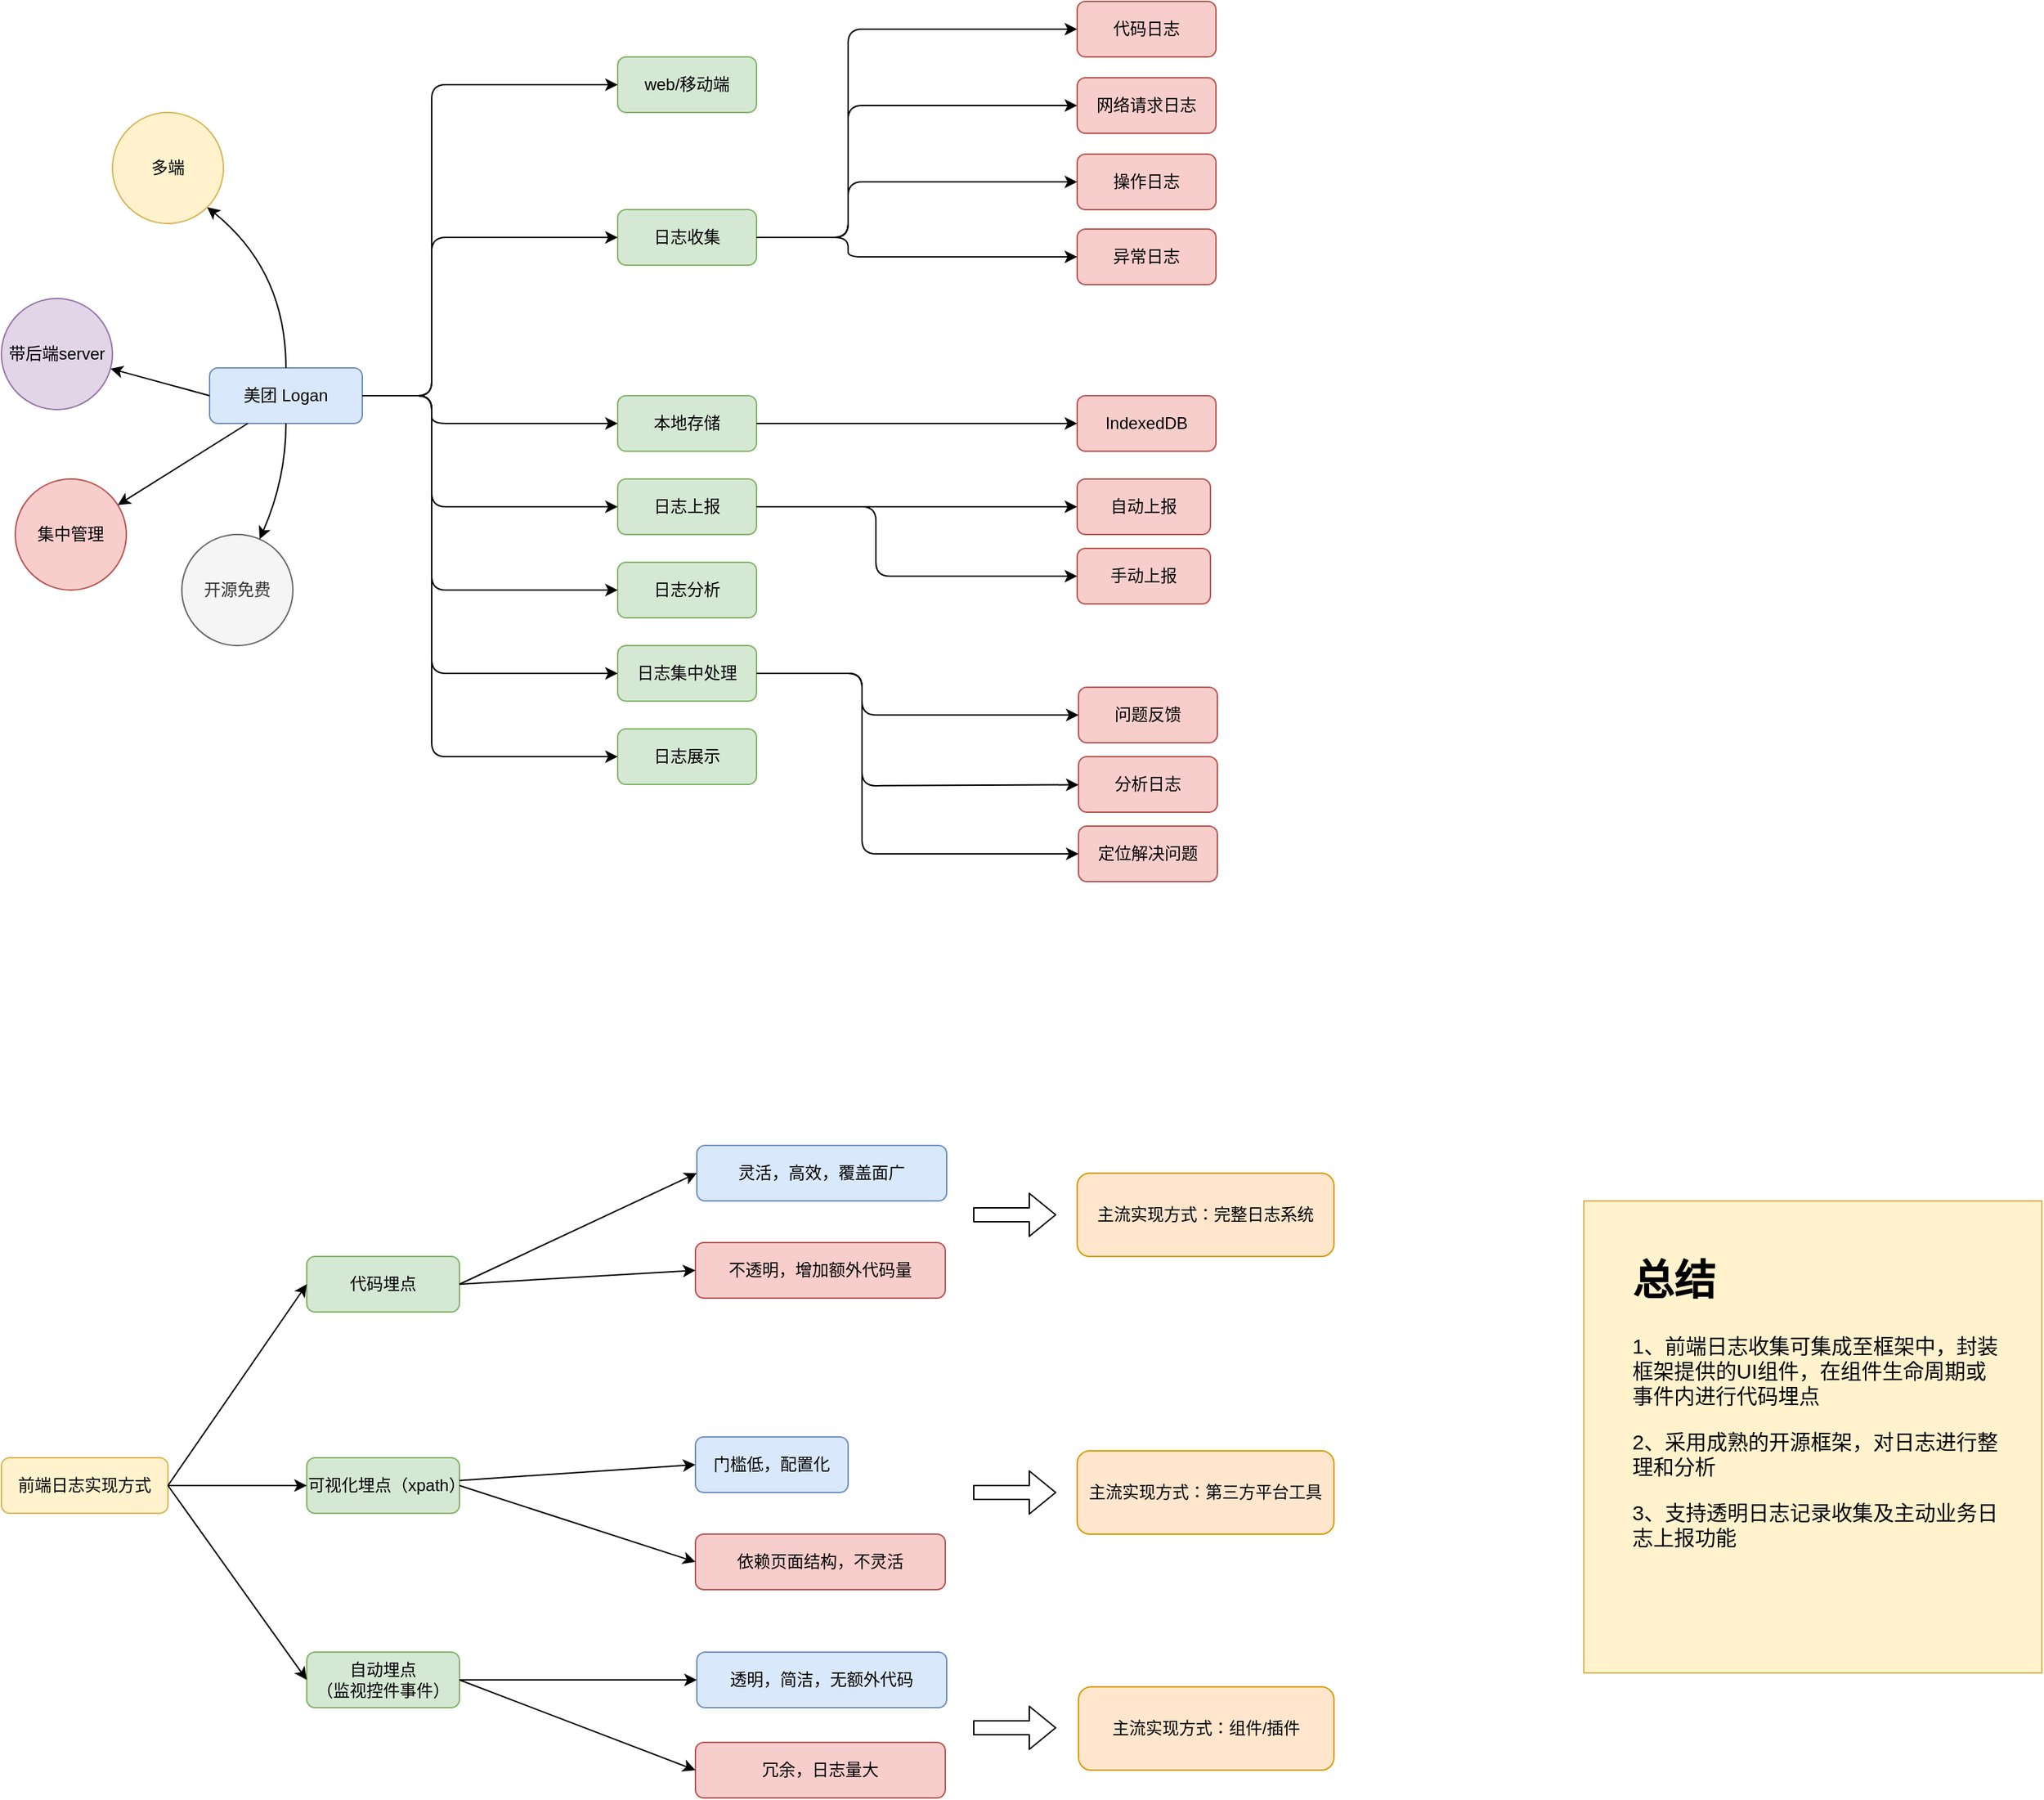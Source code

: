 <mxfile version="13.9.3" type="github">
  <diagram id="TznxjGskonesAPE4rxT5" name="Page-1">
    <mxGraphModel dx="2394" dy="1804" grid="1" gridSize="10" guides="1" tooltips="1" connect="1" arrows="1" fold="1" page="1" pageScale="1" pageWidth="827" pageHeight="1169" math="0" shadow="0">
      <root>
        <mxCell id="0" />
        <mxCell id="1" parent="0" />
        <mxCell id="RIuytmqvGiUhqceMKaMm-1" value="美团 Logan" style="rounded=1;whiteSpace=wrap;html=1;fillColor=#dae8fc;strokeColor=#6c8ebf;" vertex="1" parent="1">
          <mxGeometry x="120" y="120" width="110" height="40" as="geometry" />
        </mxCell>
        <mxCell id="RIuytmqvGiUhqceMKaMm-2" value="前端日志实现方式" style="rounded=1;whiteSpace=wrap;html=1;fillColor=#fff2cc;strokeColor=#d6b656;" vertex="1" parent="1">
          <mxGeometry x="-30" y="905" width="120" height="40" as="geometry" />
        </mxCell>
        <mxCell id="RIuytmqvGiUhqceMKaMm-3" value="web/移动端" style="rounded=1;whiteSpace=wrap;html=1;fillColor=#d5e8d4;strokeColor=#82b366;" vertex="1" parent="1">
          <mxGeometry x="414" y="-104" width="100" height="40" as="geometry" />
        </mxCell>
        <mxCell id="RIuytmqvGiUhqceMKaMm-5" value="日志收集" style="rounded=1;whiteSpace=wrap;html=1;fillColor=#d5e8d4;strokeColor=#82b366;" vertex="1" parent="1">
          <mxGeometry x="414" y="6" width="100" height="40" as="geometry" />
        </mxCell>
        <mxCell id="RIuytmqvGiUhqceMKaMm-6" value="本地存储" style="rounded=1;whiteSpace=wrap;html=1;fillColor=#d5e8d4;strokeColor=#82b366;" vertex="1" parent="1">
          <mxGeometry x="414" y="140" width="100" height="40" as="geometry" />
        </mxCell>
        <mxCell id="RIuytmqvGiUhqceMKaMm-7" value="日志上报" style="rounded=1;whiteSpace=wrap;html=1;fillColor=#d5e8d4;strokeColor=#82b366;" vertex="1" parent="1">
          <mxGeometry x="414" y="200" width="100" height="40" as="geometry" />
        </mxCell>
        <mxCell id="RIuytmqvGiUhqceMKaMm-8" value="日志分析" style="rounded=1;whiteSpace=wrap;html=1;fillColor=#d5e8d4;strokeColor=#82b366;" vertex="1" parent="1">
          <mxGeometry x="414" y="260" width="100" height="40" as="geometry" />
        </mxCell>
        <mxCell id="RIuytmqvGiUhqceMKaMm-11" value="" style="endArrow=classic;html=1;entryX=0;entryY=0.5;entryDx=0;entryDy=0;exitX=1;exitY=0.5;exitDx=0;exitDy=0;" edge="1" parent="1" source="RIuytmqvGiUhqceMKaMm-1" target="RIuytmqvGiUhqceMKaMm-3">
          <mxGeometry width="50" height="50" relative="1" as="geometry">
            <mxPoint x="280" y="150" as="sourcePoint" />
            <mxPoint x="330" y="100" as="targetPoint" />
            <Array as="points">
              <mxPoint x="280" y="140" />
              <mxPoint x="280" y="-84" />
            </Array>
          </mxGeometry>
        </mxCell>
        <mxCell id="RIuytmqvGiUhqceMKaMm-12" value="" style="endArrow=classic;html=1;entryX=0;entryY=0.5;entryDx=0;entryDy=0;exitX=1;exitY=0.5;exitDx=0;exitDy=0;" edge="1" parent="1" source="RIuytmqvGiUhqceMKaMm-1" target="RIuytmqvGiUhqceMKaMm-5">
          <mxGeometry width="50" height="50" relative="1" as="geometry">
            <mxPoint x="280" y="220" as="sourcePoint" />
            <mxPoint x="330" y="170" as="targetPoint" />
            <Array as="points">
              <mxPoint x="280" y="140" />
              <mxPoint x="280" y="26" />
            </Array>
          </mxGeometry>
        </mxCell>
        <mxCell id="RIuytmqvGiUhqceMKaMm-13" value="" style="endArrow=classic;html=1;exitX=1;exitY=0.5;exitDx=0;exitDy=0;entryX=0;entryY=0.5;entryDx=0;entryDy=0;" edge="1" parent="1" source="RIuytmqvGiUhqceMKaMm-1" target="RIuytmqvGiUhqceMKaMm-6">
          <mxGeometry width="50" height="50" relative="1" as="geometry">
            <mxPoint x="360" y="190" as="sourcePoint" />
            <mxPoint x="410" y="140" as="targetPoint" />
            <Array as="points">
              <mxPoint x="280" y="140" />
              <mxPoint x="280" y="160" />
            </Array>
          </mxGeometry>
        </mxCell>
        <mxCell id="RIuytmqvGiUhqceMKaMm-14" value="" style="endArrow=classic;html=1;entryX=0;entryY=0.5;entryDx=0;entryDy=0;exitX=1;exitY=0.5;exitDx=0;exitDy=0;" edge="1" parent="1" source="RIuytmqvGiUhqceMKaMm-1" target="RIuytmqvGiUhqceMKaMm-7">
          <mxGeometry width="50" height="50" relative="1" as="geometry">
            <mxPoint x="240" y="270" as="sourcePoint" />
            <mxPoint x="290" y="220" as="targetPoint" />
            <Array as="points">
              <mxPoint x="280" y="140" />
              <mxPoint x="280" y="220" />
            </Array>
          </mxGeometry>
        </mxCell>
        <mxCell id="RIuytmqvGiUhqceMKaMm-15" value="" style="endArrow=classic;html=1;entryX=0;entryY=0.5;entryDx=0;entryDy=0;exitX=1;exitY=0.5;exitDx=0;exitDy=0;" edge="1" parent="1" source="RIuytmqvGiUhqceMKaMm-1" target="RIuytmqvGiUhqceMKaMm-8">
          <mxGeometry width="50" height="50" relative="1" as="geometry">
            <mxPoint x="280" y="280" as="sourcePoint" />
            <mxPoint x="340" y="270" as="targetPoint" />
            <Array as="points">
              <mxPoint x="280" y="140" />
              <mxPoint x="280" y="280" />
            </Array>
          </mxGeometry>
        </mxCell>
        <mxCell id="RIuytmqvGiUhqceMKaMm-16" value="代码日志" style="rounded=1;whiteSpace=wrap;html=1;fillColor=#f8cecc;strokeColor=#b85450;" vertex="1" parent="1">
          <mxGeometry x="745" y="-144" width="100" height="40" as="geometry" />
        </mxCell>
        <mxCell id="RIuytmqvGiUhqceMKaMm-17" value="日志集中处理" style="rounded=1;whiteSpace=wrap;html=1;fillColor=#d5e8d4;strokeColor=#82b366;" vertex="1" parent="1">
          <mxGeometry x="414" y="320" width="100" height="40" as="geometry" />
        </mxCell>
        <mxCell id="RIuytmqvGiUhqceMKaMm-18" value="" style="endArrow=classic;html=1;entryX=0;entryY=0.5;entryDx=0;entryDy=0;exitX=1;exitY=0.5;exitDx=0;exitDy=0;" edge="1" parent="1" source="RIuytmqvGiUhqceMKaMm-1" target="RIuytmqvGiUhqceMKaMm-17">
          <mxGeometry width="50" height="50" relative="1" as="geometry">
            <mxPoint x="280" y="340" as="sourcePoint" />
            <mxPoint x="260" y="280" as="targetPoint" />
            <Array as="points">
              <mxPoint x="280" y="140" />
              <mxPoint x="280" y="340" />
            </Array>
          </mxGeometry>
        </mxCell>
        <mxCell id="RIuytmqvGiUhqceMKaMm-19" value="网络请求日志" style="rounded=1;whiteSpace=wrap;html=1;fillColor=#f8cecc;strokeColor=#b85450;" vertex="1" parent="1">
          <mxGeometry x="745" y="-89" width="100" height="40" as="geometry" />
        </mxCell>
        <mxCell id="RIuytmqvGiUhqceMKaMm-20" value="操作日志" style="rounded=1;whiteSpace=wrap;html=1;fillColor=#f8cecc;strokeColor=#b85450;" vertex="1" parent="1">
          <mxGeometry x="745" y="-34" width="100" height="40" as="geometry" />
        </mxCell>
        <mxCell id="RIuytmqvGiUhqceMKaMm-21" value="异常日志" style="rounded=1;whiteSpace=wrap;html=1;fillColor=#f8cecc;strokeColor=#b85450;" vertex="1" parent="1">
          <mxGeometry x="745" y="20" width="100" height="40" as="geometry" />
        </mxCell>
        <mxCell id="RIuytmqvGiUhqceMKaMm-29" value="日志展示" style="rounded=1;whiteSpace=wrap;html=1;fillColor=#d5e8d4;strokeColor=#82b366;" vertex="1" parent="1">
          <mxGeometry x="414" y="380" width="100" height="40" as="geometry" />
        </mxCell>
        <mxCell id="RIuytmqvGiUhqceMKaMm-30" value="" style="endArrow=classic;html=1;entryX=0;entryY=0.5;entryDx=0;entryDy=0;exitX=1;exitY=0.5;exitDx=0;exitDy=0;" edge="1" parent="1" source="RIuytmqvGiUhqceMKaMm-1" target="RIuytmqvGiUhqceMKaMm-29">
          <mxGeometry width="50" height="50" relative="1" as="geometry">
            <mxPoint x="280" y="400" as="sourcePoint" />
            <mxPoint x="370" y="390" as="targetPoint" />
            <Array as="points">
              <mxPoint x="280" y="140" />
              <mxPoint x="280" y="400" />
            </Array>
          </mxGeometry>
        </mxCell>
        <mxCell id="RIuytmqvGiUhqceMKaMm-31" value="问题反馈" style="rounded=1;whiteSpace=wrap;html=1;fillColor=#f8cecc;strokeColor=#b85450;" vertex="1" parent="1">
          <mxGeometry x="746" y="350" width="100" height="40" as="geometry" />
        </mxCell>
        <mxCell id="RIuytmqvGiUhqceMKaMm-32" value="分析日志" style="rounded=1;whiteSpace=wrap;html=1;fillColor=#f8cecc;strokeColor=#b85450;" vertex="1" parent="1">
          <mxGeometry x="746" y="400" width="100" height="40" as="geometry" />
        </mxCell>
        <mxCell id="RIuytmqvGiUhqceMKaMm-33" value="定位解决问题" style="rounded=1;whiteSpace=wrap;html=1;fillColor=#f8cecc;strokeColor=#b85450;" vertex="1" parent="1">
          <mxGeometry x="746" y="450" width="100" height="40" as="geometry" />
        </mxCell>
        <mxCell id="RIuytmqvGiUhqceMKaMm-34" value="IndexedDB" style="rounded=1;whiteSpace=wrap;html=1;fillColor=#f8cecc;strokeColor=#b85450;" vertex="1" parent="1">
          <mxGeometry x="745" y="140" width="100" height="40" as="geometry" />
        </mxCell>
        <mxCell id="RIuytmqvGiUhqceMKaMm-35" value="自动上报" style="rounded=1;whiteSpace=wrap;html=1;fillColor=#f8cecc;strokeColor=#b85450;" vertex="1" parent="1">
          <mxGeometry x="745" y="200" width="96" height="40" as="geometry" />
        </mxCell>
        <mxCell id="RIuytmqvGiUhqceMKaMm-36" value="手动上报" style="rounded=1;whiteSpace=wrap;html=1;fillColor=#f8cecc;strokeColor=#b85450;" vertex="1" parent="1">
          <mxGeometry x="745" y="250" width="96" height="40" as="geometry" />
        </mxCell>
        <mxCell id="RIuytmqvGiUhqceMKaMm-37" value="" style="endArrow=classic;html=1;entryX=0;entryY=0.5;entryDx=0;entryDy=0;exitX=1;exitY=0.5;exitDx=0;exitDy=0;" edge="1" parent="1" source="RIuytmqvGiUhqceMKaMm-5" target="RIuytmqvGiUhqceMKaMm-16">
          <mxGeometry width="50" height="50" relative="1" as="geometry">
            <mxPoint x="540" y="60" as="sourcePoint" />
            <mxPoint x="590" y="10" as="targetPoint" />
            <Array as="points">
              <mxPoint x="580" y="26" />
              <mxPoint x="580" y="-124" />
            </Array>
          </mxGeometry>
        </mxCell>
        <mxCell id="RIuytmqvGiUhqceMKaMm-38" value="" style="endArrow=classic;html=1;entryX=0;entryY=0.5;entryDx=0;entryDy=0;exitX=1;exitY=0.5;exitDx=0;exitDy=0;" edge="1" parent="1" source="RIuytmqvGiUhqceMKaMm-5" target="RIuytmqvGiUhqceMKaMm-19">
          <mxGeometry width="50" height="50" relative="1" as="geometry">
            <mxPoint x="550" y="100" as="sourcePoint" />
            <mxPoint x="600" y="50" as="targetPoint" />
            <Array as="points">
              <mxPoint x="580" y="26" />
              <mxPoint x="580" y="-69" />
            </Array>
          </mxGeometry>
        </mxCell>
        <mxCell id="RIuytmqvGiUhqceMKaMm-39" value="" style="endArrow=classic;html=1;entryX=0;entryY=0.5;entryDx=0;entryDy=0;exitX=1;exitY=0.5;exitDx=0;exitDy=0;" edge="1" parent="1" source="RIuytmqvGiUhqceMKaMm-5" target="RIuytmqvGiUhqceMKaMm-20">
          <mxGeometry width="50" height="50" relative="1" as="geometry">
            <mxPoint x="530" y="100" as="sourcePoint" />
            <mxPoint x="580" y="50" as="targetPoint" />
            <Array as="points">
              <mxPoint x="580" y="26" />
              <mxPoint x="580" y="-14" />
            </Array>
          </mxGeometry>
        </mxCell>
        <mxCell id="RIuytmqvGiUhqceMKaMm-40" value="" style="endArrow=classic;html=1;entryX=0;entryY=0.5;entryDx=0;entryDy=0;exitX=1;exitY=0.5;exitDx=0;exitDy=0;" edge="1" parent="1" source="RIuytmqvGiUhqceMKaMm-5" target="RIuytmqvGiUhqceMKaMm-21">
          <mxGeometry width="50" height="50" relative="1" as="geometry">
            <mxPoint x="540" y="120" as="sourcePoint" />
            <mxPoint x="590" y="70" as="targetPoint" />
            <Array as="points">
              <mxPoint x="580" y="26" />
              <mxPoint x="580" y="40" />
            </Array>
          </mxGeometry>
        </mxCell>
        <mxCell id="RIuytmqvGiUhqceMKaMm-41" value="" style="endArrow=classic;html=1;entryX=0;entryY=0.5;entryDx=0;entryDy=0;" edge="1" parent="1" source="RIuytmqvGiUhqceMKaMm-6" target="RIuytmqvGiUhqceMKaMm-34">
          <mxGeometry width="50" height="50" relative="1" as="geometry">
            <mxPoint x="550" y="210" as="sourcePoint" />
            <mxPoint x="600" y="160" as="targetPoint" />
          </mxGeometry>
        </mxCell>
        <mxCell id="RIuytmqvGiUhqceMKaMm-42" value="" style="endArrow=classic;html=1;entryX=0;entryY=0.5;entryDx=0;entryDy=0;" edge="1" parent="1" source="RIuytmqvGiUhqceMKaMm-7" target="RIuytmqvGiUhqceMKaMm-35">
          <mxGeometry width="50" height="50" relative="1" as="geometry">
            <mxPoint x="570" y="280" as="sourcePoint" />
            <mxPoint x="620" y="230" as="targetPoint" />
          </mxGeometry>
        </mxCell>
        <mxCell id="RIuytmqvGiUhqceMKaMm-43" value="" style="endArrow=classic;html=1;entryX=0;entryY=0.5;entryDx=0;entryDy=0;exitX=1;exitY=0.5;exitDx=0;exitDy=0;" edge="1" parent="1" source="RIuytmqvGiUhqceMKaMm-7" target="RIuytmqvGiUhqceMKaMm-36">
          <mxGeometry width="50" height="50" relative="1" as="geometry">
            <mxPoint x="520" y="300" as="sourcePoint" />
            <mxPoint x="570" y="250" as="targetPoint" />
            <Array as="points">
              <mxPoint x="600" y="220" />
              <mxPoint x="600" y="270" />
            </Array>
          </mxGeometry>
        </mxCell>
        <mxCell id="RIuytmqvGiUhqceMKaMm-44" value="" style="endArrow=classic;html=1;entryX=0;entryY=0.5;entryDx=0;entryDy=0;exitX=1;exitY=0.5;exitDx=0;exitDy=0;" edge="1" parent="1" source="RIuytmqvGiUhqceMKaMm-17" target="RIuytmqvGiUhqceMKaMm-31">
          <mxGeometry width="50" height="50" relative="1" as="geometry">
            <mxPoint x="570" y="410" as="sourcePoint" />
            <mxPoint x="620" y="360" as="targetPoint" />
            <Array as="points">
              <mxPoint x="590" y="340" />
              <mxPoint x="590" y="370" />
            </Array>
          </mxGeometry>
        </mxCell>
        <mxCell id="RIuytmqvGiUhqceMKaMm-45" value="" style="endArrow=classic;html=1;exitX=1;exitY=0.5;exitDx=0;exitDy=0;" edge="1" parent="1" source="RIuytmqvGiUhqceMKaMm-17" target="RIuytmqvGiUhqceMKaMm-32">
          <mxGeometry width="50" height="50" relative="1" as="geometry">
            <mxPoint x="560" y="420" as="sourcePoint" />
            <mxPoint x="610" y="370" as="targetPoint" />
            <Array as="points">
              <mxPoint x="590" y="340" />
              <mxPoint x="590" y="421" />
            </Array>
          </mxGeometry>
        </mxCell>
        <mxCell id="RIuytmqvGiUhqceMKaMm-46" value="" style="endArrow=classic;html=1;exitX=1;exitY=0.5;exitDx=0;exitDy=0;" edge="1" parent="1" source="RIuytmqvGiUhqceMKaMm-17" target="RIuytmqvGiUhqceMKaMm-33">
          <mxGeometry width="50" height="50" relative="1" as="geometry">
            <mxPoint x="560" y="450" as="sourcePoint" />
            <mxPoint x="610" y="400" as="targetPoint" />
            <Array as="points">
              <mxPoint x="590" y="340" />
              <mxPoint x="590" y="470" />
            </Array>
          </mxGeometry>
        </mxCell>
        <mxCell id="RIuytmqvGiUhqceMKaMm-49" value="多端" style="ellipse;whiteSpace=wrap;html=1;aspect=fixed;fillColor=#fff2cc;strokeColor=#d6b656;" vertex="1" parent="1">
          <mxGeometry x="50" y="-64" width="80" height="80" as="geometry" />
        </mxCell>
        <mxCell id="RIuytmqvGiUhqceMKaMm-50" value="带后端server" style="ellipse;whiteSpace=wrap;html=1;aspect=fixed;fillColor=#e1d5e7;strokeColor=#9673a6;" vertex="1" parent="1">
          <mxGeometry x="-30" y="70" width="80" height="80" as="geometry" />
        </mxCell>
        <mxCell id="RIuytmqvGiUhqceMKaMm-51" value="集中管理" style="ellipse;whiteSpace=wrap;html=1;aspect=fixed;fillColor=#f8cecc;strokeColor=#b85450;" vertex="1" parent="1">
          <mxGeometry x="-20" y="200" width="80" height="80" as="geometry" />
        </mxCell>
        <mxCell id="RIuytmqvGiUhqceMKaMm-56" value="开源免费" style="ellipse;whiteSpace=wrap;html=1;aspect=fixed;fillColor=#f5f5f5;strokeColor=#666666;fontColor=#333333;" vertex="1" parent="1">
          <mxGeometry x="100" y="240" width="80" height="80" as="geometry" />
        </mxCell>
        <mxCell id="RIuytmqvGiUhqceMKaMm-59" value="" style="endArrow=classic;html=1;entryX=1;entryY=1;entryDx=0;entryDy=0;exitX=0.5;exitY=0;exitDx=0;exitDy=0;curved=1;" edge="1" parent="1" source="RIuytmqvGiUhqceMKaMm-1" target="RIuytmqvGiUhqceMKaMm-49">
          <mxGeometry width="50" height="50" relative="1" as="geometry">
            <mxPoint x="130" y="60" as="sourcePoint" />
            <mxPoint x="180" y="10" as="targetPoint" />
            <Array as="points">
              <mxPoint x="175" y="50" />
            </Array>
          </mxGeometry>
        </mxCell>
        <mxCell id="RIuytmqvGiUhqceMKaMm-60" value="" style="endArrow=classic;html=1;exitX=0.5;exitY=1;exitDx=0;exitDy=0;curved=1;" edge="1" parent="1" source="RIuytmqvGiUhqceMKaMm-1" target="RIuytmqvGiUhqceMKaMm-56">
          <mxGeometry width="50" height="50" relative="1" as="geometry">
            <mxPoint x="200" y="330" as="sourcePoint" />
            <mxPoint x="250" y="280" as="targetPoint" />
            <Array as="points">
              <mxPoint x="175" y="200" />
            </Array>
          </mxGeometry>
        </mxCell>
        <mxCell id="RIuytmqvGiUhqceMKaMm-61" value="" style="endArrow=classic;html=1;exitX=0;exitY=0.5;exitDx=0;exitDy=0;" edge="1" parent="1" source="RIuytmqvGiUhqceMKaMm-1" target="RIuytmqvGiUhqceMKaMm-50">
          <mxGeometry width="50" height="50" relative="1" as="geometry">
            <mxPoint x="60" y="160" as="sourcePoint" />
            <mxPoint x="110" y="110" as="targetPoint" />
          </mxGeometry>
        </mxCell>
        <mxCell id="RIuytmqvGiUhqceMKaMm-62" value="" style="endArrow=classic;html=1;exitX=0.25;exitY=1;exitDx=0;exitDy=0;" edge="1" parent="1" source="RIuytmqvGiUhqceMKaMm-1" target="RIuytmqvGiUhqceMKaMm-51">
          <mxGeometry width="50" height="50" relative="1" as="geometry">
            <mxPoint x="70" y="280" as="sourcePoint" />
            <mxPoint x="120" y="230" as="targetPoint" />
          </mxGeometry>
        </mxCell>
        <mxCell id="RIuytmqvGiUhqceMKaMm-64" value="代码埋点" style="rounded=1;whiteSpace=wrap;html=1;fillColor=#d5e8d4;strokeColor=#82b366;" vertex="1" parent="1">
          <mxGeometry x="190" y="760" width="110" height="40" as="geometry" />
        </mxCell>
        <mxCell id="RIuytmqvGiUhqceMKaMm-65" value="可视化埋点（xpath）" style="rounded=1;whiteSpace=wrap;html=1;fillColor=#d5e8d4;strokeColor=#82b366;" vertex="1" parent="1">
          <mxGeometry x="190" y="905" width="110" height="40" as="geometry" />
        </mxCell>
        <mxCell id="RIuytmqvGiUhqceMKaMm-66" value="自动埋点&lt;br&gt;（监视控件事件）" style="rounded=1;whiteSpace=wrap;html=1;fillColor=#d5e8d4;strokeColor=#82b366;" vertex="1" parent="1">
          <mxGeometry x="190" y="1045" width="110" height="40" as="geometry" />
        </mxCell>
        <mxCell id="RIuytmqvGiUhqceMKaMm-79" value="灵活，高效，覆盖面广" style="rounded=1;whiteSpace=wrap;html=1;fillColor=#dae8fc;strokeColor=#6c8ebf;" vertex="1" parent="1">
          <mxGeometry x="471" y="680" width="180" height="40" as="geometry" />
        </mxCell>
        <mxCell id="RIuytmqvGiUhqceMKaMm-81" value="不透明，增加额外代码量" style="rounded=1;whiteSpace=wrap;html=1;fillColor=#f8cecc;strokeColor=#b85450;" vertex="1" parent="1">
          <mxGeometry x="470" y="750" width="180" height="40" as="geometry" />
        </mxCell>
        <mxCell id="RIuytmqvGiUhqceMKaMm-82" value="" style="endArrow=classic;html=1;exitX=1;exitY=0.5;exitDx=0;exitDy=0;entryX=0;entryY=0.5;entryDx=0;entryDy=0;" edge="1" parent="1" source="RIuytmqvGiUhqceMKaMm-64" target="RIuytmqvGiUhqceMKaMm-79">
          <mxGeometry width="50" height="50" relative="1" as="geometry">
            <mxPoint x="320" y="810" as="sourcePoint" />
            <mxPoint x="370" y="760" as="targetPoint" />
          </mxGeometry>
        </mxCell>
        <mxCell id="RIuytmqvGiUhqceMKaMm-83" value="" style="endArrow=classic;html=1;entryX=0;entryY=0.5;entryDx=0;entryDy=0;" edge="1" parent="1" target="RIuytmqvGiUhqceMKaMm-81">
          <mxGeometry width="50" height="50" relative="1" as="geometry">
            <mxPoint x="300" y="780" as="sourcePoint" />
            <mxPoint x="480" y="670" as="targetPoint" />
          </mxGeometry>
        </mxCell>
        <mxCell id="RIuytmqvGiUhqceMKaMm-84" value="门槛低，配置化" style="rounded=1;whiteSpace=wrap;html=1;fillColor=#dae8fc;strokeColor=#6c8ebf;" vertex="1" parent="1">
          <mxGeometry x="470" y="890" width="110" height="40" as="geometry" />
        </mxCell>
        <mxCell id="RIuytmqvGiUhqceMKaMm-85" value="依赖页面结构，不灵活" style="rounded=1;whiteSpace=wrap;html=1;fillColor=#f8cecc;strokeColor=#b85450;" vertex="1" parent="1">
          <mxGeometry x="470" y="960" width="180" height="40" as="geometry" />
        </mxCell>
        <mxCell id="RIuytmqvGiUhqceMKaMm-86" value="透明，简洁，无额外代码" style="rounded=1;whiteSpace=wrap;html=1;fillColor=#dae8fc;strokeColor=#6c8ebf;" vertex="1" parent="1">
          <mxGeometry x="471" y="1045" width="180" height="40" as="geometry" />
        </mxCell>
        <mxCell id="RIuytmqvGiUhqceMKaMm-87" value="冗余，日志量大" style="rounded=1;whiteSpace=wrap;html=1;fillColor=#f8cecc;strokeColor=#b85450;" vertex="1" parent="1">
          <mxGeometry x="470" y="1110" width="180" height="40" as="geometry" />
        </mxCell>
        <mxCell id="RIuytmqvGiUhqceMKaMm-88" value="" style="endArrow=classic;html=1;entryX=0;entryY=0.5;entryDx=0;entryDy=0;" edge="1" parent="1" source="RIuytmqvGiUhqceMKaMm-2" target="RIuytmqvGiUhqceMKaMm-65">
          <mxGeometry width="50" height="50" relative="1" as="geometry">
            <mxPoint x="100" y="950" as="sourcePoint" />
            <mxPoint x="150" y="900" as="targetPoint" />
          </mxGeometry>
        </mxCell>
        <mxCell id="RIuytmqvGiUhqceMKaMm-89" value="" style="endArrow=classic;html=1;entryX=0;entryY=0.5;entryDx=0;entryDy=0;exitX=1;exitY=0.5;exitDx=0;exitDy=0;" edge="1" parent="1" source="RIuytmqvGiUhqceMKaMm-2" target="RIuytmqvGiUhqceMKaMm-64">
          <mxGeometry width="50" height="50" relative="1" as="geometry">
            <mxPoint x="110" y="850" as="sourcePoint" />
            <mxPoint x="160" y="800" as="targetPoint" />
          </mxGeometry>
        </mxCell>
        <mxCell id="RIuytmqvGiUhqceMKaMm-90" value="" style="endArrow=classic;html=1;entryX=0;entryY=0.5;entryDx=0;entryDy=0;exitX=1;exitY=0.5;exitDx=0;exitDy=0;" edge="1" parent="1" source="RIuytmqvGiUhqceMKaMm-2" target="RIuytmqvGiUhqceMKaMm-66">
          <mxGeometry width="50" height="50" relative="1" as="geometry">
            <mxPoint x="50" y="1060" as="sourcePoint" />
            <mxPoint x="100" y="1010" as="targetPoint" />
          </mxGeometry>
        </mxCell>
        <mxCell id="RIuytmqvGiUhqceMKaMm-91" value="" style="endArrow=classic;html=1;entryX=0;entryY=0.5;entryDx=0;entryDy=0;" edge="1" parent="1" source="RIuytmqvGiUhqceMKaMm-65" target="RIuytmqvGiUhqceMKaMm-84">
          <mxGeometry width="50" height="50" relative="1" as="geometry">
            <mxPoint x="360" y="960" as="sourcePoint" />
            <mxPoint x="410" y="910" as="targetPoint" />
          </mxGeometry>
        </mxCell>
        <mxCell id="RIuytmqvGiUhqceMKaMm-92" value="" style="endArrow=classic;html=1;entryX=0;entryY=0.5;entryDx=0;entryDy=0;exitX=1;exitY=0.5;exitDx=0;exitDy=0;" edge="1" parent="1" source="RIuytmqvGiUhqceMKaMm-65" target="RIuytmqvGiUhqceMKaMm-85">
          <mxGeometry width="50" height="50" relative="1" as="geometry">
            <mxPoint x="340" y="1010" as="sourcePoint" />
            <mxPoint x="390" y="960" as="targetPoint" />
          </mxGeometry>
        </mxCell>
        <mxCell id="RIuytmqvGiUhqceMKaMm-93" value="" style="endArrow=classic;html=1;entryX=0;entryY=0.5;entryDx=0;entryDy=0;" edge="1" parent="1" source="RIuytmqvGiUhqceMKaMm-66" target="RIuytmqvGiUhqceMKaMm-86">
          <mxGeometry width="50" height="50" relative="1" as="geometry">
            <mxPoint x="360" y="1040" as="sourcePoint" />
            <mxPoint x="410" y="990" as="targetPoint" />
          </mxGeometry>
        </mxCell>
        <mxCell id="RIuytmqvGiUhqceMKaMm-94" value="" style="endArrow=classic;html=1;exitX=1;exitY=0.5;exitDx=0;exitDy=0;entryX=0;entryY=0.5;entryDx=0;entryDy=0;" edge="1" parent="1" source="RIuytmqvGiUhqceMKaMm-66" target="RIuytmqvGiUhqceMKaMm-87">
          <mxGeometry width="50" height="50" relative="1" as="geometry">
            <mxPoint x="300" y="1150" as="sourcePoint" />
            <mxPoint x="350" y="1100" as="targetPoint" />
          </mxGeometry>
        </mxCell>
        <mxCell id="RIuytmqvGiUhqceMKaMm-95" value="主流实现方式：完整日志系统" style="rounded=1;whiteSpace=wrap;html=1;fillColor=#ffe6cc;strokeColor=#d79b00;" vertex="1" parent="1">
          <mxGeometry x="745" y="700" width="185" height="60" as="geometry" />
        </mxCell>
        <mxCell id="RIuytmqvGiUhqceMKaMm-96" value="主流实现方式：第三方平台工具" style="rounded=1;whiteSpace=wrap;html=1;fillColor=#ffe6cc;strokeColor=#d79b00;" vertex="1" parent="1">
          <mxGeometry x="745" y="900" width="185" height="60" as="geometry" />
        </mxCell>
        <mxCell id="RIuytmqvGiUhqceMKaMm-97" value="主流实现方式：组件/插件" style="rounded=1;whiteSpace=wrap;html=1;fillColor=#ffe6cc;strokeColor=#d79b00;" vertex="1" parent="1">
          <mxGeometry x="746" y="1070" width="184" height="60" as="geometry" />
        </mxCell>
        <mxCell id="RIuytmqvGiUhqceMKaMm-98" value="" style="shape=flexArrow;endArrow=classic;html=1;" edge="1" parent="1">
          <mxGeometry width="50" height="50" relative="1" as="geometry">
            <mxPoint x="670" y="730" as="sourcePoint" />
            <mxPoint x="730" y="730" as="targetPoint" />
          </mxGeometry>
        </mxCell>
        <mxCell id="RIuytmqvGiUhqceMKaMm-99" value="" style="shape=flexArrow;endArrow=classic;html=1;" edge="1" parent="1">
          <mxGeometry width="50" height="50" relative="1" as="geometry">
            <mxPoint x="670" y="930" as="sourcePoint" />
            <mxPoint x="730" y="930" as="targetPoint" />
          </mxGeometry>
        </mxCell>
        <mxCell id="RIuytmqvGiUhqceMKaMm-100" value="" style="shape=flexArrow;endArrow=classic;html=1;" edge="1" parent="1">
          <mxGeometry width="50" height="50" relative="1" as="geometry">
            <mxPoint x="670" y="1099.5" as="sourcePoint" />
            <mxPoint x="730" y="1099.5" as="targetPoint" />
          </mxGeometry>
        </mxCell>
        <mxCell id="RIuytmqvGiUhqceMKaMm-101" value="" style="rounded=0;whiteSpace=wrap;html=1;fillColor=#fff2cc;strokeColor=#d6b656;" vertex="1" parent="1">
          <mxGeometry x="1110" y="720" width="330" height="340" as="geometry" />
        </mxCell>
        <mxCell id="RIuytmqvGiUhqceMKaMm-104" value="&lt;h1&gt;总结&lt;/h1&gt;&lt;p&gt;1、前端日志收集可集成至框架中，封装框架提供的UI组件，在组件生命周期或事件内进行代码埋点&lt;/p&gt;&lt;p&gt;2、采用成熟的开源框架，对日志进行整理和分析&lt;/p&gt;&lt;p&gt;3、支持透明日志记录收集及主动业务日志上报功能&lt;/p&gt;" style="text;html=1;strokeColor=none;fillColor=none;spacing=5;spacingTop=-20;whiteSpace=wrap;overflow=hidden;rounded=0;fontSize=15;" vertex="1" parent="1">
          <mxGeometry x="1140" y="750" width="274" height="290" as="geometry" />
        </mxCell>
      </root>
    </mxGraphModel>
  </diagram>
</mxfile>
